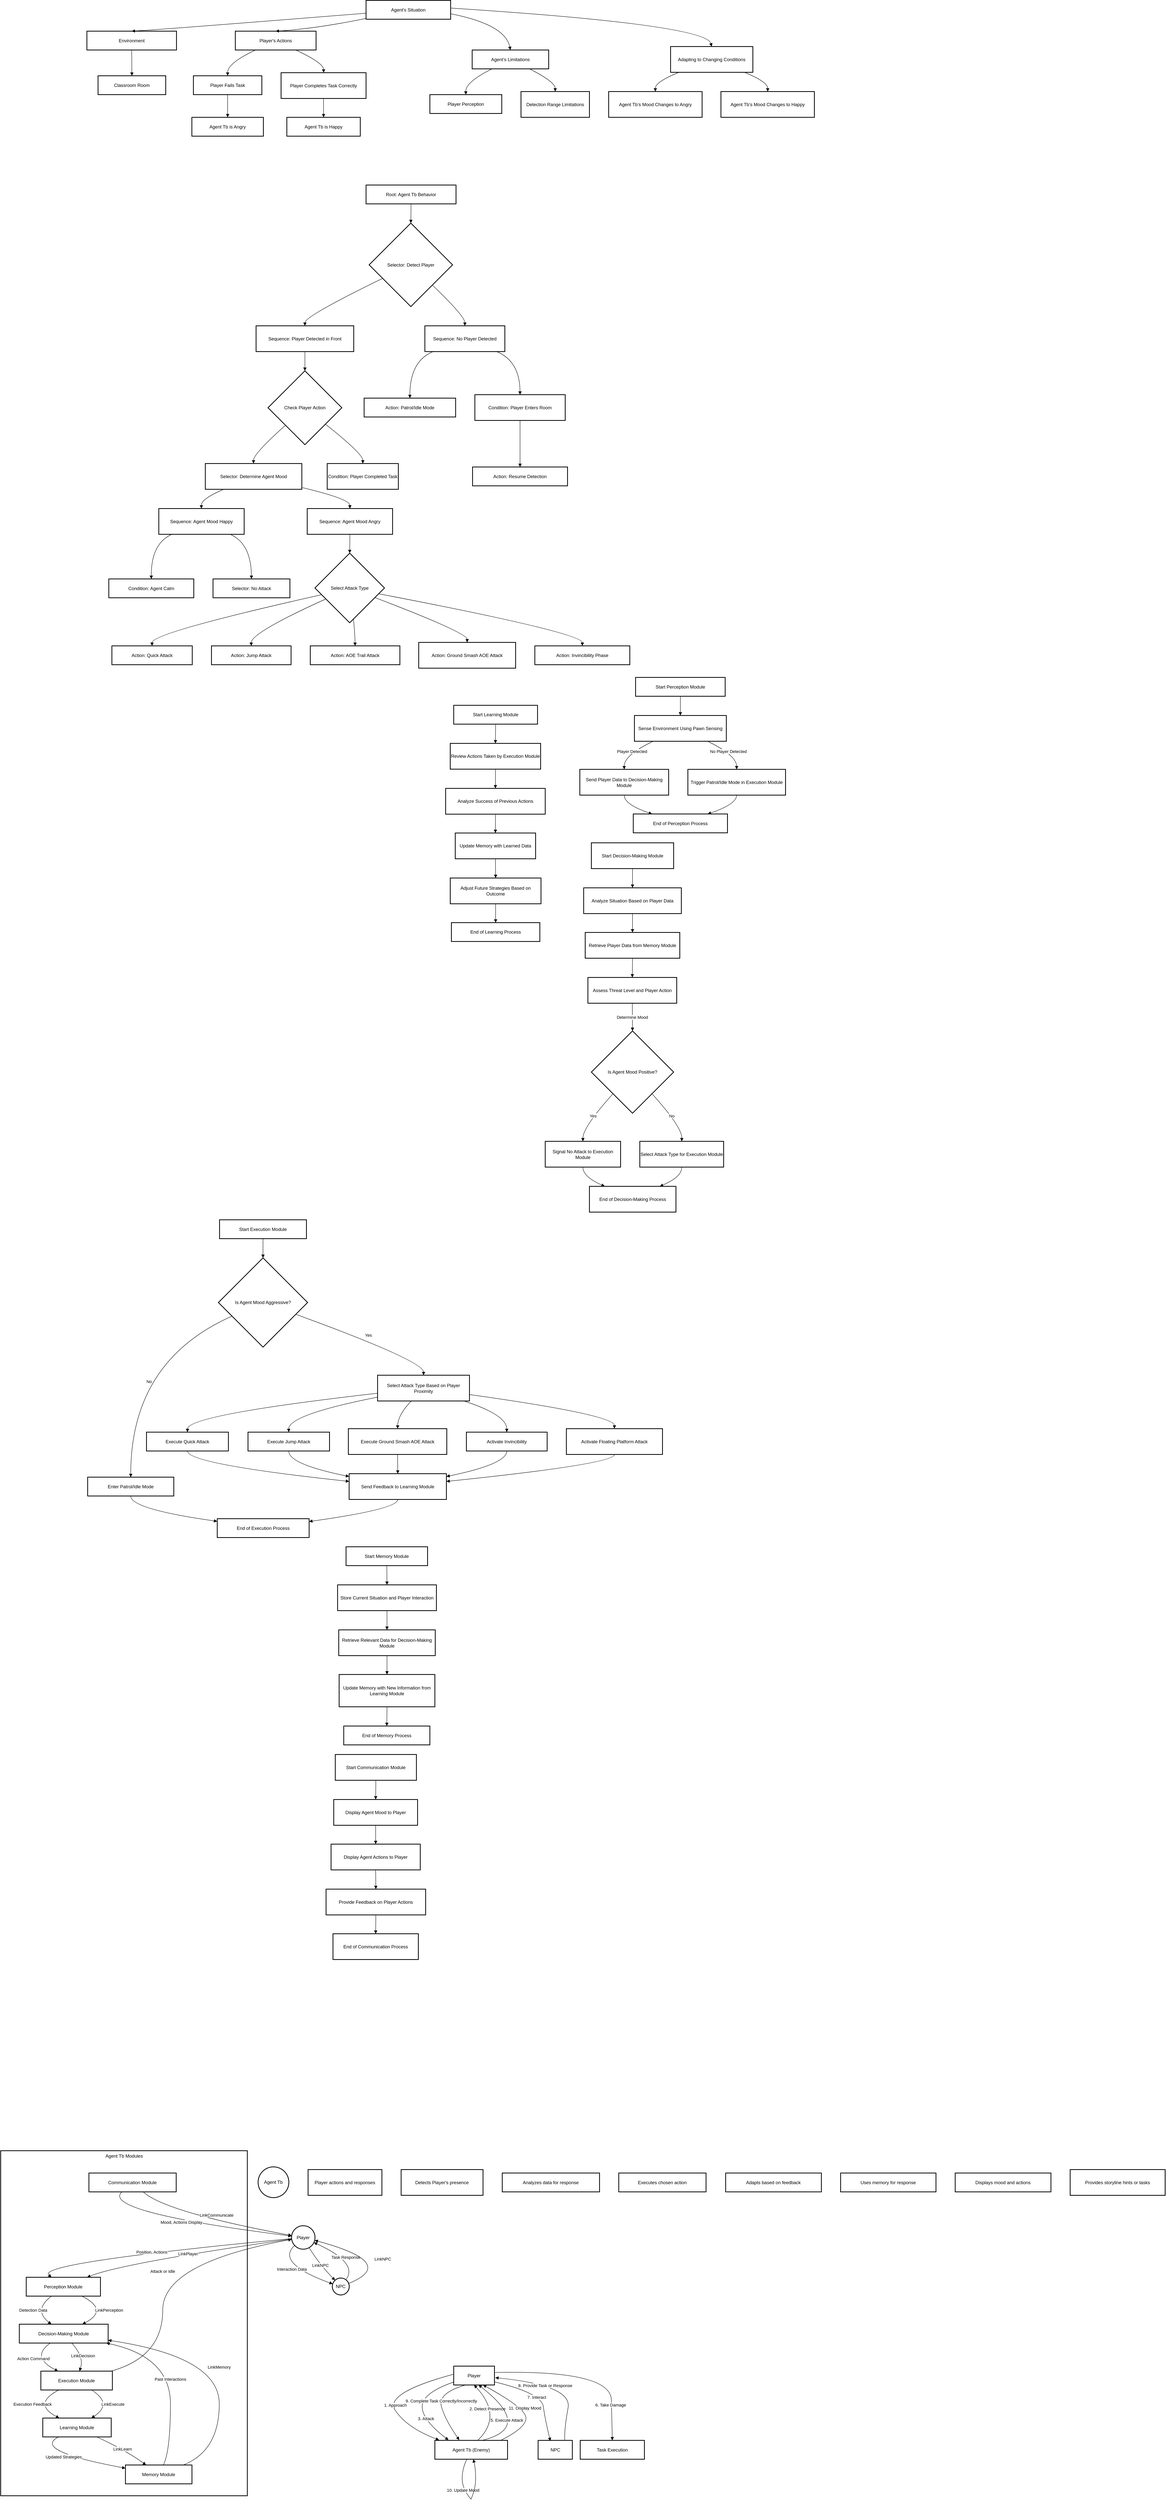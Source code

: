 <mxfile version="24.8.4">
  <diagram name="Page-1" id="5yyyQid6yxzebEPFmb1b">
    <mxGraphModel dx="1062" dy="582" grid="1" gridSize="10" guides="1" tooltips="1" connect="1" arrows="1" fold="1" page="1" pageScale="1" pageWidth="850" pageHeight="1100" math="0" shadow="0">
      <root>
        <mxCell id="0" />
        <mxCell id="1" parent="0" />
        <mxCell id="kedvIBXn_EkU7HAGkKTo-37" value="Agent&#39;s Situation" style="whiteSpace=wrap;strokeWidth=2;" vertex="1" parent="1">
          <mxGeometry x="1014" y="20" width="220" height="49" as="geometry" />
        </mxCell>
        <mxCell id="kedvIBXn_EkU7HAGkKTo-38" value="Environment" style="whiteSpace=wrap;strokeWidth=2;" vertex="1" parent="1">
          <mxGeometry x="288" y="100" width="233" height="49" as="geometry" />
        </mxCell>
        <mxCell id="kedvIBXn_EkU7HAGkKTo-39" value="Player&#39;s Actions" style="whiteSpace=wrap;strokeWidth=2;" vertex="1" parent="1">
          <mxGeometry x="674" y="100" width="210" height="49" as="geometry" />
        </mxCell>
        <mxCell id="kedvIBXn_EkU7HAGkKTo-40" value="Agent’s Limitations" style="whiteSpace=wrap;strokeWidth=2;" vertex="1" parent="1">
          <mxGeometry x="1290" y="149" width="199" height="49" as="geometry" />
        </mxCell>
        <mxCell id="kedvIBXn_EkU7HAGkKTo-41" value="Adapting to Changing Conditions" style="whiteSpace=wrap;strokeWidth=2;" vertex="1" parent="1">
          <mxGeometry x="1806" y="140" width="214" height="67" as="geometry" />
        </mxCell>
        <mxCell id="kedvIBXn_EkU7HAGkKTo-42" value="Classroom Room" style="whiteSpace=wrap;strokeWidth=2;" vertex="1" parent="1">
          <mxGeometry x="317" y="216" width="176" height="49" as="geometry" />
        </mxCell>
        <mxCell id="kedvIBXn_EkU7HAGkKTo-43" value="Player Fails Task" style="whiteSpace=wrap;strokeWidth=2;" vertex="1" parent="1">
          <mxGeometry x="565" y="216" width="178" height="49" as="geometry" />
        </mxCell>
        <mxCell id="kedvIBXn_EkU7HAGkKTo-44" value="Agent Tb is Angry" style="whiteSpace=wrap;strokeWidth=2;" vertex="1" parent="1">
          <mxGeometry x="561" y="324" width="186" height="49" as="geometry" />
        </mxCell>
        <mxCell id="kedvIBXn_EkU7HAGkKTo-45" value="Player Completes Task Correctly" style="whiteSpace=wrap;strokeWidth=2;" vertex="1" parent="1">
          <mxGeometry x="793" y="208" width="221" height="67" as="geometry" />
        </mxCell>
        <mxCell id="kedvIBXn_EkU7HAGkKTo-46" value="Agent Tb is Happy" style="whiteSpace=wrap;strokeWidth=2;" vertex="1" parent="1">
          <mxGeometry x="808" y="324" width="191" height="49" as="geometry" />
        </mxCell>
        <mxCell id="kedvIBXn_EkU7HAGkKTo-47" value="Player Perception" style="whiteSpace=wrap;strokeWidth=2;" vertex="1" parent="1">
          <mxGeometry x="1180" y="265" width="187" height="49" as="geometry" />
        </mxCell>
        <mxCell id="kedvIBXn_EkU7HAGkKTo-48" value="Detection Range Limitations" style="whiteSpace=wrap;strokeWidth=2;" vertex="1" parent="1">
          <mxGeometry x="1417" y="257" width="178" height="67" as="geometry" />
        </mxCell>
        <mxCell id="kedvIBXn_EkU7HAGkKTo-49" value="Agent Tb’s Mood Changes to Angry" style="whiteSpace=wrap;strokeWidth=2;" vertex="1" parent="1">
          <mxGeometry x="1645" y="257" width="243" height="67" as="geometry" />
        </mxCell>
        <mxCell id="kedvIBXn_EkU7HAGkKTo-50" value="Agent Tb’s Mood Changes to Happy" style="whiteSpace=wrap;strokeWidth=2;" vertex="1" parent="1">
          <mxGeometry x="1937" y="257" width="243" height="67" as="geometry" />
        </mxCell>
        <mxCell id="kedvIBXn_EkU7HAGkKTo-51" value="" style="curved=1;startArrow=none;endArrow=block;exitX=0;exitY=0.68;entryX=0.5;entryY=0;rounded=0;" edge="1" parent="1" source="kedvIBXn_EkU7HAGkKTo-37" target="kedvIBXn_EkU7HAGkKTo-38">
          <mxGeometry relative="1" as="geometry">
            <Array as="points">
              <mxPoint x="507" y="94" />
            </Array>
          </mxGeometry>
        </mxCell>
        <mxCell id="kedvIBXn_EkU7HAGkKTo-52" value="" style="curved=1;startArrow=none;endArrow=block;exitX=0;exitY=0.96;entryX=0.5;entryY=0;rounded=0;" edge="1" parent="1" source="kedvIBXn_EkU7HAGkKTo-37" target="kedvIBXn_EkU7HAGkKTo-39">
          <mxGeometry relative="1" as="geometry">
            <Array as="points">
              <mxPoint x="881" y="94" />
            </Array>
          </mxGeometry>
        </mxCell>
        <mxCell id="kedvIBXn_EkU7HAGkKTo-53" value="" style="curved=1;startArrow=none;endArrow=block;exitX=1;exitY=0.94;entryX=0.5;entryY=0;rounded=0;" edge="1" parent="1" target="kedvIBXn_EkU7HAGkKTo-40">
          <mxGeometry relative="1" as="geometry">
            <Array as="points">
              <mxPoint x="1376" y="82.64" />
            </Array>
            <mxPoint x="1234" y="54.7" as="sourcePoint" />
          </mxGeometry>
        </mxCell>
        <mxCell id="kedvIBXn_EkU7HAGkKTo-54" value="" style="curved=1;startArrow=none;endArrow=block;exitX=1;exitY=0.64;entryX=0.5;entryY=0;rounded=0;" edge="1" parent="1" target="kedvIBXn_EkU7HAGkKTo-41">
          <mxGeometry relative="1" as="geometry">
            <Array as="points">
              <mxPoint x="1898" y="82.64" />
            </Array>
            <mxPoint x="1234" y="40.0" as="sourcePoint" />
          </mxGeometry>
        </mxCell>
        <mxCell id="kedvIBXn_EkU7HAGkKTo-55" value="" style="curved=1;startArrow=none;endArrow=block;exitX=0.5;exitY=1;entryX=0.5;entryY=0.01;rounded=0;" edge="1" parent="1" source="kedvIBXn_EkU7HAGkKTo-38" target="kedvIBXn_EkU7HAGkKTo-42">
          <mxGeometry relative="1" as="geometry">
            <Array as="points" />
          </mxGeometry>
        </mxCell>
        <mxCell id="kedvIBXn_EkU7HAGkKTo-56" value="" style="curved=1;startArrow=none;endArrow=block;exitX=0.25;exitY=1;entryX=0.5;entryY=0.01;rounded=0;" edge="1" parent="1" source="kedvIBXn_EkU7HAGkKTo-39" target="kedvIBXn_EkU7HAGkKTo-43">
          <mxGeometry relative="1" as="geometry">
            <Array as="points">
              <mxPoint x="654" y="183" />
            </Array>
          </mxGeometry>
        </mxCell>
        <mxCell id="kedvIBXn_EkU7HAGkKTo-57" value="" style="curved=1;startArrow=none;endArrow=block;exitX=0.5;exitY=1.01;entryX=0.5;entryY=0;rounded=0;" edge="1" parent="1" source="kedvIBXn_EkU7HAGkKTo-43" target="kedvIBXn_EkU7HAGkKTo-44">
          <mxGeometry relative="1" as="geometry">
            <Array as="points" />
          </mxGeometry>
        </mxCell>
        <mxCell id="kedvIBXn_EkU7HAGkKTo-58" value="" style="curved=1;startArrow=none;endArrow=block;exitX=0.75;exitY=1;entryX=0.5;entryY=-0.01;rounded=0;" edge="1" parent="1" source="kedvIBXn_EkU7HAGkKTo-39" target="kedvIBXn_EkU7HAGkKTo-45">
          <mxGeometry relative="1" as="geometry">
            <Array as="points">
              <mxPoint x="904" y="183" />
            </Array>
          </mxGeometry>
        </mxCell>
        <mxCell id="kedvIBXn_EkU7HAGkKTo-59" value="" style="curved=1;startArrow=none;endArrow=block;exitX=0.5;exitY=0.99;entryX=0.5;entryY=0;rounded=0;" edge="1" parent="1" source="kedvIBXn_EkU7HAGkKTo-45" target="kedvIBXn_EkU7HAGkKTo-46">
          <mxGeometry relative="1" as="geometry">
            <Array as="points" />
          </mxGeometry>
        </mxCell>
        <mxCell id="kedvIBXn_EkU7HAGkKTo-60" value="" style="curved=1;startArrow=none;endArrow=block;exitX=0.26;exitY=1;entryX=0.5;entryY=0.01;rounded=0;" edge="1" parent="1" source="kedvIBXn_EkU7HAGkKTo-40" target="kedvIBXn_EkU7HAGkKTo-47">
          <mxGeometry relative="1" as="geometry">
            <Array as="points">
              <mxPoint x="1273" y="232" />
            </Array>
          </mxGeometry>
        </mxCell>
        <mxCell id="kedvIBXn_EkU7HAGkKTo-61" value="" style="curved=1;startArrow=none;endArrow=block;exitX=0.75;exitY=1;entryX=0.5;entryY=-0.01;rounded=0;" edge="1" parent="1" source="kedvIBXn_EkU7HAGkKTo-40" target="kedvIBXn_EkU7HAGkKTo-48">
          <mxGeometry relative="1" as="geometry">
            <Array as="points">
              <mxPoint x="1506" y="232" />
            </Array>
          </mxGeometry>
        </mxCell>
        <mxCell id="kedvIBXn_EkU7HAGkKTo-62" value="" style="curved=1;startArrow=none;endArrow=block;exitX=0.11;exitY=0.99;entryX=0.5;entryY=-0.01;rounded=0;" edge="1" parent="1" source="kedvIBXn_EkU7HAGkKTo-41" target="kedvIBXn_EkU7HAGkKTo-49">
          <mxGeometry relative="1" as="geometry">
            <Array as="points">
              <mxPoint x="1766" y="232" />
            </Array>
          </mxGeometry>
        </mxCell>
        <mxCell id="kedvIBXn_EkU7HAGkKTo-63" value="" style="curved=1;startArrow=none;endArrow=block;exitX=0.89;exitY=0.99;entryX=0.5;entryY=-0.01;rounded=0;" edge="1" parent="1" source="kedvIBXn_EkU7HAGkKTo-41" target="kedvIBXn_EkU7HAGkKTo-50">
          <mxGeometry relative="1" as="geometry">
            <Array as="points">
              <mxPoint x="2059" y="232" />
            </Array>
          </mxGeometry>
        </mxCell>
        <mxCell id="kedvIBXn_EkU7HAGkKTo-64" value="Root: Agent Tb Behavior" style="whiteSpace=wrap;strokeWidth=2;" vertex="1" parent="1">
          <mxGeometry x="1014" y="500" width="234" height="49" as="geometry" />
        </mxCell>
        <mxCell id="kedvIBXn_EkU7HAGkKTo-65" value="Selector: Detect Player" style="rhombus;strokeWidth=2;whiteSpace=wrap;" vertex="1" parent="1">
          <mxGeometry x="1022" y="599" width="217" height="217" as="geometry" />
        </mxCell>
        <mxCell id="kedvIBXn_EkU7HAGkKTo-66" value="Sequence: Player Detected in Front" style="whiteSpace=wrap;strokeWidth=2;" vertex="1" parent="1">
          <mxGeometry x="728" y="866" width="254" height="67" as="geometry" />
        </mxCell>
        <mxCell id="kedvIBXn_EkU7HAGkKTo-67" value="Sequence: No Player Detected" style="whiteSpace=wrap;strokeWidth=2;" vertex="1" parent="1">
          <mxGeometry x="1167" y="866" width="208" height="67" as="geometry" />
        </mxCell>
        <mxCell id="kedvIBXn_EkU7HAGkKTo-68" value="Check Player Action" style="rhombus;strokeWidth=2;whiteSpace=wrap;" vertex="1" parent="1">
          <mxGeometry x="759" y="983" width="192" height="192" as="geometry" />
        </mxCell>
        <mxCell id="kedvIBXn_EkU7HAGkKTo-69" value="Selector: Determine Agent Mood" style="whiteSpace=wrap;strokeWidth=2;" vertex="1" parent="1">
          <mxGeometry x="596" y="1224" width="251" height="67" as="geometry" />
        </mxCell>
        <mxCell id="kedvIBXn_EkU7HAGkKTo-70" value="Condition: Player Completed Task" style="whiteSpace=wrap;strokeWidth=2;" vertex="1" parent="1">
          <mxGeometry x="913" y="1224" width="185" height="67" as="geometry" />
        </mxCell>
        <mxCell id="kedvIBXn_EkU7HAGkKTo-71" value="Sequence: Agent Mood Happy" style="whiteSpace=wrap;strokeWidth=2;" vertex="1" parent="1">
          <mxGeometry x="475" y="1341" width="222" height="67" as="geometry" />
        </mxCell>
        <mxCell id="kedvIBXn_EkU7HAGkKTo-72" value="Sequence: Agent Mood Angry" style="whiteSpace=wrap;strokeWidth=2;" vertex="1" parent="1">
          <mxGeometry x="861" y="1341" width="222" height="67" as="geometry" />
        </mxCell>
        <mxCell id="kedvIBXn_EkU7HAGkKTo-73" value="Condition: Agent Calm" style="whiteSpace=wrap;strokeWidth=2;" vertex="1" parent="1">
          <mxGeometry x="345" y="1524" width="221" height="49" as="geometry" />
        </mxCell>
        <mxCell id="kedvIBXn_EkU7HAGkKTo-74" value="Selector: No Attack" style="whiteSpace=wrap;strokeWidth=2;" vertex="1" parent="1">
          <mxGeometry x="616" y="1524" width="200" height="49" as="geometry" />
        </mxCell>
        <mxCell id="kedvIBXn_EkU7HAGkKTo-75" value="Select Attack Type" style="rhombus;strokeWidth=2;whiteSpace=wrap;" vertex="1" parent="1">
          <mxGeometry x="881" y="1457" width="181" height="181" as="geometry" />
        </mxCell>
        <mxCell id="kedvIBXn_EkU7HAGkKTo-76" value="Action: Quick Attack" style="whiteSpace=wrap;strokeWidth=2;" vertex="1" parent="1">
          <mxGeometry x="353" y="1698" width="209" height="49" as="geometry" />
        </mxCell>
        <mxCell id="kedvIBXn_EkU7HAGkKTo-77" value="Action: Jump Attack" style="whiteSpace=wrap;strokeWidth=2;" vertex="1" parent="1">
          <mxGeometry x="612" y="1698" width="207" height="49" as="geometry" />
        </mxCell>
        <mxCell id="kedvIBXn_EkU7HAGkKTo-78" value="Action: AOE Trail Attack" style="whiteSpace=wrap;strokeWidth=2;" vertex="1" parent="1">
          <mxGeometry x="869" y="1698" width="233" height="49" as="geometry" />
        </mxCell>
        <mxCell id="kedvIBXn_EkU7HAGkKTo-79" value="Action: Ground Smash AOE Attack" style="whiteSpace=wrap;strokeWidth=2;" vertex="1" parent="1">
          <mxGeometry x="1151" y="1689" width="252" height="67" as="geometry" />
        </mxCell>
        <mxCell id="kedvIBXn_EkU7HAGkKTo-80" value="Action: Invincibility Phase" style="whiteSpace=wrap;strokeWidth=2;" vertex="1" parent="1">
          <mxGeometry x="1453" y="1698" width="247" height="49" as="geometry" />
        </mxCell>
        <mxCell id="kedvIBXn_EkU7HAGkKTo-81" value="Action: Patrol/Idle Mode" style="whiteSpace=wrap;strokeWidth=2;" vertex="1" parent="1">
          <mxGeometry x="1009" y="1054" width="238" height="49" as="geometry" />
        </mxCell>
        <mxCell id="kedvIBXn_EkU7HAGkKTo-82" value="Condition: Player Enters Room" style="whiteSpace=wrap;strokeWidth=2;" vertex="1" parent="1">
          <mxGeometry x="1297" y="1045" width="235" height="67" as="geometry" />
        </mxCell>
        <mxCell id="kedvIBXn_EkU7HAGkKTo-83" value="Action: Resume Detection" style="whiteSpace=wrap;strokeWidth=2;" vertex="1" parent="1">
          <mxGeometry x="1291" y="1233" width="247" height="49" as="geometry" />
        </mxCell>
        <mxCell id="kedvIBXn_EkU7HAGkKTo-84" value="" style="curved=1;startArrow=none;endArrow=block;exitX=0.5;exitY=1;entryX=0.5;entryY=0;rounded=0;" edge="1" parent="1" source="kedvIBXn_EkU7HAGkKTo-64" target="kedvIBXn_EkU7HAGkKTo-65">
          <mxGeometry relative="1" as="geometry">
            <Array as="points" />
          </mxGeometry>
        </mxCell>
        <mxCell id="kedvIBXn_EkU7HAGkKTo-85" value="" style="curved=1;startArrow=none;endArrow=block;exitX=0;exitY=0.74;entryX=0.5;entryY=0;rounded=0;" edge="1" parent="1" source="kedvIBXn_EkU7HAGkKTo-65" target="kedvIBXn_EkU7HAGkKTo-66">
          <mxGeometry relative="1" as="geometry">
            <Array as="points">
              <mxPoint x="855" y="841" />
            </Array>
          </mxGeometry>
        </mxCell>
        <mxCell id="kedvIBXn_EkU7HAGkKTo-86" value="" style="curved=1;startArrow=none;endArrow=block;exitX=1;exitY=0.97;entryX=0.5;entryY=0;rounded=0;" edge="1" parent="1" source="kedvIBXn_EkU7HAGkKTo-65" target="kedvIBXn_EkU7HAGkKTo-67">
          <mxGeometry relative="1" as="geometry">
            <Array as="points">
              <mxPoint x="1271" y="841" />
            </Array>
          </mxGeometry>
        </mxCell>
        <mxCell id="kedvIBXn_EkU7HAGkKTo-87" value="" style="curved=1;startArrow=none;endArrow=block;exitX=0.5;exitY=0.99;entryX=0.5;entryY=0;rounded=0;" edge="1" parent="1" source="kedvIBXn_EkU7HAGkKTo-66" target="kedvIBXn_EkU7HAGkKTo-68">
          <mxGeometry relative="1" as="geometry">
            <Array as="points" />
          </mxGeometry>
        </mxCell>
        <mxCell id="kedvIBXn_EkU7HAGkKTo-88" value="" style="curved=1;startArrow=none;endArrow=block;exitX=0;exitY=0.95;entryX=0.5;entryY=0;rounded=0;" edge="1" parent="1" source="kedvIBXn_EkU7HAGkKTo-68" target="kedvIBXn_EkU7HAGkKTo-69">
          <mxGeometry relative="1" as="geometry">
            <Array as="points">
              <mxPoint x="721" y="1199" />
            </Array>
          </mxGeometry>
        </mxCell>
        <mxCell id="kedvIBXn_EkU7HAGkKTo-89" value="" style="curved=1;startArrow=none;endArrow=block;exitX=1;exitY=0.9;entryX=0.5;entryY=0;rounded=0;" edge="1" parent="1" source="kedvIBXn_EkU7HAGkKTo-68" target="kedvIBXn_EkU7HAGkKTo-70">
          <mxGeometry relative="1" as="geometry">
            <Array as="points">
              <mxPoint x="1006" y="1199" />
            </Array>
          </mxGeometry>
        </mxCell>
        <mxCell id="kedvIBXn_EkU7HAGkKTo-90" value="" style="curved=1;startArrow=none;endArrow=block;exitX=0.19;exitY=1;entryX=0.5;entryY=0;rounded=0;" edge="1" parent="1" source="kedvIBXn_EkU7HAGkKTo-69" target="kedvIBXn_EkU7HAGkKTo-71">
          <mxGeometry relative="1" as="geometry">
            <Array as="points">
              <mxPoint x="585" y="1316" />
            </Array>
          </mxGeometry>
        </mxCell>
        <mxCell id="kedvIBXn_EkU7HAGkKTo-91" value="" style="curved=1;startArrow=none;endArrow=block;exitX=1;exitY=0.93;entryX=0.5;entryY=0;rounded=0;" edge="1" parent="1" source="kedvIBXn_EkU7HAGkKTo-69" target="kedvIBXn_EkU7HAGkKTo-72">
          <mxGeometry relative="1" as="geometry">
            <Array as="points">
              <mxPoint x="972" y="1316" />
            </Array>
          </mxGeometry>
        </mxCell>
        <mxCell id="kedvIBXn_EkU7HAGkKTo-92" value="" style="curved=1;startArrow=none;endArrow=block;exitX=0.16;exitY=0.99;entryX=0.5;entryY=-0.01;rounded=0;" edge="1" parent="1" source="kedvIBXn_EkU7HAGkKTo-71" target="kedvIBXn_EkU7HAGkKTo-73">
          <mxGeometry relative="1" as="geometry">
            <Array as="points">
              <mxPoint x="455" y="1432" />
            </Array>
          </mxGeometry>
        </mxCell>
        <mxCell id="kedvIBXn_EkU7HAGkKTo-93" value="" style="curved=1;startArrow=none;endArrow=block;exitX=0.83;exitY=0.99;entryX=0.5;entryY=-0.01;rounded=0;" edge="1" parent="1" source="kedvIBXn_EkU7HAGkKTo-71" target="kedvIBXn_EkU7HAGkKTo-74">
          <mxGeometry relative="1" as="geometry">
            <Array as="points">
              <mxPoint x="715" y="1432" />
            </Array>
          </mxGeometry>
        </mxCell>
        <mxCell id="kedvIBXn_EkU7HAGkKTo-94" value="" style="curved=1;startArrow=none;endArrow=block;exitX=0.5;exitY=0.99;entryX=0.5;entryY=0;rounded=0;" edge="1" parent="1" source="kedvIBXn_EkU7HAGkKTo-72" target="kedvIBXn_EkU7HAGkKTo-75">
          <mxGeometry relative="1" as="geometry">
            <Array as="points" />
          </mxGeometry>
        </mxCell>
        <mxCell id="kedvIBXn_EkU7HAGkKTo-95" value="" style="curved=1;startArrow=none;endArrow=block;exitX=0;exitY=0.62;entryX=0.5;entryY=-0.01;rounded=0;" edge="1" parent="1" source="kedvIBXn_EkU7HAGkKTo-75" target="kedvIBXn_EkU7HAGkKTo-76">
          <mxGeometry relative="1" as="geometry">
            <Array as="points">
              <mxPoint x="457" y="1664" />
            </Array>
          </mxGeometry>
        </mxCell>
        <mxCell id="kedvIBXn_EkU7HAGkKTo-96" value="" style="curved=1;startArrow=none;endArrow=block;exitX=0;exitY=0.73;entryX=0.5;entryY=-0.01;rounded=0;" edge="1" parent="1" source="kedvIBXn_EkU7HAGkKTo-75" target="kedvIBXn_EkU7HAGkKTo-77">
          <mxGeometry relative="1" as="geometry">
            <Array as="points">
              <mxPoint x="715" y="1664" />
            </Array>
          </mxGeometry>
        </mxCell>
        <mxCell id="kedvIBXn_EkU7HAGkKTo-97" value="" style="curved=1;startArrow=none;endArrow=block;exitX=0.56;exitY=1;entryX=0.5;entryY=-0.01;rounded=0;" edge="1" parent="1" source="kedvIBXn_EkU7HAGkKTo-75" target="kedvIBXn_EkU7HAGkKTo-78">
          <mxGeometry relative="1" as="geometry">
            <Array as="points">
              <mxPoint x="985" y="1664" />
            </Array>
          </mxGeometry>
        </mxCell>
        <mxCell id="kedvIBXn_EkU7HAGkKTo-98" value="" style="curved=1;startArrow=none;endArrow=block;exitX=1;exitY=0.69;entryX=0.5;entryY=0;rounded=0;" edge="1" parent="1" source="kedvIBXn_EkU7HAGkKTo-75" target="kedvIBXn_EkU7HAGkKTo-79">
          <mxGeometry relative="1" as="geometry">
            <Array as="points">
              <mxPoint x="1277" y="1664" />
            </Array>
          </mxGeometry>
        </mxCell>
        <mxCell id="kedvIBXn_EkU7HAGkKTo-99" value="" style="curved=1;startArrow=none;endArrow=block;exitX=1;exitY=0.6;entryX=0.5;entryY=-0.01;rounded=0;" edge="1" parent="1" source="kedvIBXn_EkU7HAGkKTo-75" target="kedvIBXn_EkU7HAGkKTo-80">
          <mxGeometry relative="1" as="geometry">
            <Array as="points">
              <mxPoint x="1577" y="1664" />
            </Array>
          </mxGeometry>
        </mxCell>
        <mxCell id="kedvIBXn_EkU7HAGkKTo-100" value="" style="curved=1;startArrow=none;endArrow=block;exitX=0.11;exitY=0.99;entryX=0.5;entryY=0;rounded=0;" edge="1" parent="1" source="kedvIBXn_EkU7HAGkKTo-67" target="kedvIBXn_EkU7HAGkKTo-81">
          <mxGeometry relative="1" as="geometry">
            <Array as="points">
              <mxPoint x="1128" y="958" />
            </Array>
          </mxGeometry>
        </mxCell>
        <mxCell id="kedvIBXn_EkU7HAGkKTo-101" value="" style="curved=1;startArrow=none;endArrow=block;exitX=0.89;exitY=0.99;entryX=0.5;entryY=0;rounded=0;" edge="1" parent="1" source="kedvIBXn_EkU7HAGkKTo-67" target="kedvIBXn_EkU7HAGkKTo-82">
          <mxGeometry relative="1" as="geometry">
            <Array as="points">
              <mxPoint x="1414" y="958" />
            </Array>
          </mxGeometry>
        </mxCell>
        <mxCell id="kedvIBXn_EkU7HAGkKTo-102" value="" style="curved=1;startArrow=none;endArrow=block;exitX=0.5;exitY=0.99;entryX=0.5;entryY=0;rounded=0;" edge="1" parent="1" source="kedvIBXn_EkU7HAGkKTo-82" target="kedvIBXn_EkU7HAGkKTo-83">
          <mxGeometry relative="1" as="geometry">
            <Array as="points" />
          </mxGeometry>
        </mxCell>
        <mxCell id="kedvIBXn_EkU7HAGkKTo-147" value="Start Perception Module" style="whiteSpace=wrap;strokeWidth=2;" vertex="1" parent="1">
          <mxGeometry x="1715" y="1780" width="233" height="49" as="geometry" />
        </mxCell>
        <mxCell id="kedvIBXn_EkU7HAGkKTo-148" value="Sense Environment Using Pawn Sensing" style="whiteSpace=wrap;strokeWidth=2;" vertex="1" parent="1">
          <mxGeometry x="1712" y="1879" width="239" height="67" as="geometry" />
        </mxCell>
        <mxCell id="kedvIBXn_EkU7HAGkKTo-149" value="Send Player Data to Decision-Making Module" style="whiteSpace=wrap;strokeWidth=2;" vertex="1" parent="1">
          <mxGeometry x="1570" y="2019" width="231" height="67" as="geometry" />
        </mxCell>
        <mxCell id="kedvIBXn_EkU7HAGkKTo-150" value="Trigger Patrol/Idle Mode in Execution Module" style="whiteSpace=wrap;strokeWidth=2;" vertex="1" parent="1">
          <mxGeometry x="1851" y="2019" width="254" height="67" as="geometry" />
        </mxCell>
        <mxCell id="kedvIBXn_EkU7HAGkKTo-151" value="End of Perception Process" style="whiteSpace=wrap;strokeWidth=2;" vertex="1" parent="1">
          <mxGeometry x="1709" y="2135" width="245" height="49" as="geometry" />
        </mxCell>
        <mxCell id="kedvIBXn_EkU7HAGkKTo-152" value="" style="curved=1;startArrow=none;endArrow=block;exitX=0.5;exitY=1;entryX=0.5;entryY=0;rounded=0;" edge="1" parent="1" source="kedvIBXn_EkU7HAGkKTo-147" target="kedvIBXn_EkU7HAGkKTo-148">
          <mxGeometry relative="1" as="geometry">
            <Array as="points" />
          </mxGeometry>
        </mxCell>
        <mxCell id="kedvIBXn_EkU7HAGkKTo-153" value="Player Detected" style="curved=1;startArrow=none;endArrow=block;exitX=0.21;exitY=0.99;entryX=0.5;entryY=-0.01;rounded=0;" edge="1" parent="1" source="kedvIBXn_EkU7HAGkKTo-148" target="kedvIBXn_EkU7HAGkKTo-149">
          <mxGeometry relative="1" as="geometry">
            <Array as="points">
              <mxPoint x="1685" y="1982" />
            </Array>
          </mxGeometry>
        </mxCell>
        <mxCell id="kedvIBXn_EkU7HAGkKTo-154" value="No Player Detected" style="curved=1;startArrow=none;endArrow=block;exitX=0.79;exitY=0.99;entryX=0.5;entryY=-0.01;rounded=0;" edge="1" parent="1" source="kedvIBXn_EkU7HAGkKTo-148" target="kedvIBXn_EkU7HAGkKTo-150">
          <mxGeometry relative="1" as="geometry">
            <Array as="points">
              <mxPoint x="1977" y="1982" />
            </Array>
          </mxGeometry>
        </mxCell>
        <mxCell id="kedvIBXn_EkU7HAGkKTo-155" value="" style="curved=1;startArrow=none;endArrow=block;exitX=0.5;exitY=0.99;entryX=0.2;entryY=0;rounded=0;" edge="1" parent="1" source="kedvIBXn_EkU7HAGkKTo-149" target="kedvIBXn_EkU7HAGkKTo-151">
          <mxGeometry relative="1" as="geometry">
            <Array as="points">
              <mxPoint x="1685" y="2110" />
            </Array>
          </mxGeometry>
        </mxCell>
        <mxCell id="kedvIBXn_EkU7HAGkKTo-156" value="" style="curved=1;startArrow=none;endArrow=block;exitX=0.5;exitY=0.99;entryX=0.79;entryY=0;rounded=0;" edge="1" parent="1" source="kedvIBXn_EkU7HAGkKTo-150" target="kedvIBXn_EkU7HAGkKTo-151">
          <mxGeometry relative="1" as="geometry">
            <Array as="points">
              <mxPoint x="1977" y="2110" />
            </Array>
          </mxGeometry>
        </mxCell>
        <mxCell id="kedvIBXn_EkU7HAGkKTo-157" value="Start Decision-Making Module" style="whiteSpace=wrap;strokeWidth=2;" vertex="1" parent="1">
          <mxGeometry x="1600" y="2210" width="214" height="67" as="geometry" />
        </mxCell>
        <mxCell id="kedvIBXn_EkU7HAGkKTo-158" value="Analyze Situation Based on Player Data" style="whiteSpace=wrap;strokeWidth=2;" vertex="1" parent="1">
          <mxGeometry x="1580" y="2327" width="254" height="67" as="geometry" />
        </mxCell>
        <mxCell id="kedvIBXn_EkU7HAGkKTo-159" value="Retrieve Player Data from Memory Module" style="whiteSpace=wrap;strokeWidth=2;" vertex="1" parent="1">
          <mxGeometry x="1584" y="2443" width="246" height="67" as="geometry" />
        </mxCell>
        <mxCell id="kedvIBXn_EkU7HAGkKTo-160" value="Assess Threat Level and Player Action" style="whiteSpace=wrap;strokeWidth=2;" vertex="1" parent="1">
          <mxGeometry x="1591" y="2560" width="231" height="67" as="geometry" />
        </mxCell>
        <mxCell id="kedvIBXn_EkU7HAGkKTo-161" value="Is Agent Mood Positive?" style="rhombus;strokeWidth=2;whiteSpace=wrap;" vertex="1" parent="1">
          <mxGeometry x="1600" y="2699" width="214" height="214" as="geometry" />
        </mxCell>
        <mxCell id="kedvIBXn_EkU7HAGkKTo-162" value="Signal No Attack to Execution Module" style="whiteSpace=wrap;strokeWidth=2;" vertex="1" parent="1">
          <mxGeometry x="1480" y="2986" width="196" height="67" as="geometry" />
        </mxCell>
        <mxCell id="kedvIBXn_EkU7HAGkKTo-163" value="Select Attack Type for Execution Module" style="whiteSpace=wrap;strokeWidth=2;" vertex="1" parent="1">
          <mxGeometry x="1726" y="2986" width="218" height="67" as="geometry" />
        </mxCell>
        <mxCell id="kedvIBXn_EkU7HAGkKTo-164" value="End of Decision-Making Process" style="whiteSpace=wrap;strokeWidth=2;" vertex="1" parent="1">
          <mxGeometry x="1595" y="3103" width="225" height="67" as="geometry" />
        </mxCell>
        <mxCell id="kedvIBXn_EkU7HAGkKTo-165" value="" style="curved=1;startArrow=none;endArrow=block;exitX=0.5;exitY=0.99;entryX=0.5;entryY=-0.01;rounded=0;" edge="1" parent="1" source="kedvIBXn_EkU7HAGkKTo-157" target="kedvIBXn_EkU7HAGkKTo-158">
          <mxGeometry relative="1" as="geometry">
            <Array as="points" />
          </mxGeometry>
        </mxCell>
        <mxCell id="kedvIBXn_EkU7HAGkKTo-166" value="" style="curved=1;startArrow=none;endArrow=block;exitX=0.5;exitY=0.99;entryX=0.5;entryY=0;rounded=0;" edge="1" parent="1" source="kedvIBXn_EkU7HAGkKTo-158" target="kedvIBXn_EkU7HAGkKTo-159">
          <mxGeometry relative="1" as="geometry">
            <Array as="points" />
          </mxGeometry>
        </mxCell>
        <mxCell id="kedvIBXn_EkU7HAGkKTo-167" value="" style="curved=1;startArrow=none;endArrow=block;exitX=0.5;exitY=1;entryX=0.5;entryY=0;rounded=0;" edge="1" parent="1" source="kedvIBXn_EkU7HAGkKTo-159" target="kedvIBXn_EkU7HAGkKTo-160">
          <mxGeometry relative="1" as="geometry">
            <Array as="points" />
          </mxGeometry>
        </mxCell>
        <mxCell id="kedvIBXn_EkU7HAGkKTo-168" value="Determine Mood" style="curved=1;startArrow=none;endArrow=block;exitX=0.5;exitY=0.99;entryX=0.5;entryY=0;rounded=0;" edge="1" parent="1" source="kedvIBXn_EkU7HAGkKTo-160" target="kedvIBXn_EkU7HAGkKTo-161">
          <mxGeometry relative="1" as="geometry">
            <Array as="points" />
          </mxGeometry>
        </mxCell>
        <mxCell id="kedvIBXn_EkU7HAGkKTo-169" value="Yes" style="curved=1;startArrow=none;endArrow=block;exitX=0.05;exitY=1;entryX=0.5;entryY=0;rounded=0;" edge="1" parent="1" source="kedvIBXn_EkU7HAGkKTo-161" target="kedvIBXn_EkU7HAGkKTo-162">
          <mxGeometry relative="1" as="geometry">
            <Array as="points">
              <mxPoint x="1578" y="2949" />
            </Array>
          </mxGeometry>
        </mxCell>
        <mxCell id="kedvIBXn_EkU7HAGkKTo-170" value="No" style="curved=1;startArrow=none;endArrow=block;exitX=0.95;exitY=1;entryX=0.5;entryY=0;rounded=0;" edge="1" parent="1" source="kedvIBXn_EkU7HAGkKTo-161" target="kedvIBXn_EkU7HAGkKTo-163">
          <mxGeometry relative="1" as="geometry">
            <Array as="points">
              <mxPoint x="1836" y="2949" />
            </Array>
          </mxGeometry>
        </mxCell>
        <mxCell id="kedvIBXn_EkU7HAGkKTo-171" value="" style="curved=1;startArrow=none;endArrow=block;exitX=0.5;exitY=0.99;entryX=0.17;entryY=-0.01;rounded=0;" edge="1" parent="1" source="kedvIBXn_EkU7HAGkKTo-162" target="kedvIBXn_EkU7HAGkKTo-164">
          <mxGeometry relative="1" as="geometry">
            <Array as="points">
              <mxPoint x="1578" y="3078" />
            </Array>
          </mxGeometry>
        </mxCell>
        <mxCell id="kedvIBXn_EkU7HAGkKTo-172" value="" style="curved=1;startArrow=none;endArrow=block;exitX=0.5;exitY=0.99;entryX=0.82;entryY=-0.01;rounded=0;" edge="1" parent="1" source="kedvIBXn_EkU7HAGkKTo-163" target="kedvIBXn_EkU7HAGkKTo-164">
          <mxGeometry relative="1" as="geometry">
            <Array as="points">
              <mxPoint x="1836" y="3078" />
            </Array>
          </mxGeometry>
        </mxCell>
        <mxCell id="kedvIBXn_EkU7HAGkKTo-173" value="Start Learning Module" style="whiteSpace=wrap;strokeWidth=2;" vertex="1" parent="1">
          <mxGeometry x="1242" y="1852.5" width="218" height="49" as="geometry" />
        </mxCell>
        <mxCell id="kedvIBXn_EkU7HAGkKTo-174" value="Review Actions Taken by Execution Module" style="whiteSpace=wrap;strokeWidth=2;" vertex="1" parent="1">
          <mxGeometry x="1233" y="1951.5" width="235" height="67" as="geometry" />
        </mxCell>
        <mxCell id="kedvIBXn_EkU7HAGkKTo-175" value="Analyze Success of Previous Actions" style="whiteSpace=wrap;strokeWidth=2;" vertex="1" parent="1">
          <mxGeometry x="1221" y="2068.5" width="259" height="67" as="geometry" />
        </mxCell>
        <mxCell id="kedvIBXn_EkU7HAGkKTo-176" value="Update Memory with Learned Data" style="whiteSpace=wrap;strokeWidth=2;" vertex="1" parent="1">
          <mxGeometry x="1246" y="2184.5" width="209" height="67" as="geometry" />
        </mxCell>
        <mxCell id="kedvIBXn_EkU7HAGkKTo-177" value="Adjust Future Strategies Based on Outcome" style="whiteSpace=wrap;strokeWidth=2;" vertex="1" parent="1">
          <mxGeometry x="1233" y="2301.5" width="236" height="67" as="geometry" />
        </mxCell>
        <mxCell id="kedvIBXn_EkU7HAGkKTo-178" value="End of Learning Process" style="whiteSpace=wrap;strokeWidth=2;" vertex="1" parent="1">
          <mxGeometry x="1236" y="2417.5" width="230" height="49" as="geometry" />
        </mxCell>
        <mxCell id="kedvIBXn_EkU7HAGkKTo-179" value="" style="curved=1;startArrow=none;endArrow=block;exitX=0.5;exitY=1;entryX=0.5;entryY=0;rounded=0;" edge="1" parent="1" source="kedvIBXn_EkU7HAGkKTo-173" target="kedvIBXn_EkU7HAGkKTo-174">
          <mxGeometry relative="1" as="geometry">
            <Array as="points" />
          </mxGeometry>
        </mxCell>
        <mxCell id="kedvIBXn_EkU7HAGkKTo-180" value="" style="curved=1;startArrow=none;endArrow=block;exitX=0.5;exitY=0.99;entryX=0.5;entryY=-0.01;rounded=0;" edge="1" parent="1" source="kedvIBXn_EkU7HAGkKTo-174" target="kedvIBXn_EkU7HAGkKTo-175">
          <mxGeometry relative="1" as="geometry">
            <Array as="points" />
          </mxGeometry>
        </mxCell>
        <mxCell id="kedvIBXn_EkU7HAGkKTo-181" value="" style="curved=1;startArrow=none;endArrow=block;exitX=0.5;exitY=0.99;entryX=0.5;entryY=0;rounded=0;" edge="1" parent="1" source="kedvIBXn_EkU7HAGkKTo-175" target="kedvIBXn_EkU7HAGkKTo-176">
          <mxGeometry relative="1" as="geometry">
            <Array as="points" />
          </mxGeometry>
        </mxCell>
        <mxCell id="kedvIBXn_EkU7HAGkKTo-182" value="" style="curved=1;startArrow=none;endArrow=block;exitX=0.5;exitY=1;entryX=0.5;entryY=0;rounded=0;" edge="1" parent="1" source="kedvIBXn_EkU7HAGkKTo-176" target="kedvIBXn_EkU7HAGkKTo-177">
          <mxGeometry relative="1" as="geometry">
            <Array as="points" />
          </mxGeometry>
        </mxCell>
        <mxCell id="kedvIBXn_EkU7HAGkKTo-183" value="" style="curved=1;startArrow=none;endArrow=block;exitX=0.5;exitY=0.99;entryX=0.5;entryY=0.01;rounded=0;" edge="1" parent="1" source="kedvIBXn_EkU7HAGkKTo-177" target="kedvIBXn_EkU7HAGkKTo-178">
          <mxGeometry relative="1" as="geometry">
            <Array as="points" />
          </mxGeometry>
        </mxCell>
        <mxCell id="kedvIBXn_EkU7HAGkKTo-184" value="Start Execution Module" style="whiteSpace=wrap;strokeWidth=2;" vertex="1" parent="1">
          <mxGeometry x="633" y="3190" width="226" height="49" as="geometry" />
        </mxCell>
        <mxCell id="kedvIBXn_EkU7HAGkKTo-185" value="Is Agent Mood Aggressive?" style="rhombus;strokeWidth=2;whiteSpace=wrap;" vertex="1" parent="1">
          <mxGeometry x="630" y="3289" width="232" height="232" as="geometry" />
        </mxCell>
        <mxCell id="kedvIBXn_EkU7HAGkKTo-186" value="Select Attack Type Based on Player Proximity" style="whiteSpace=wrap;strokeWidth=2;" vertex="1" parent="1">
          <mxGeometry x="1044" y="3594" width="239" height="67" as="geometry" />
        </mxCell>
        <mxCell id="kedvIBXn_EkU7HAGkKTo-187" value="Enter Patrol/Idle Mode" style="whiteSpace=wrap;strokeWidth=2;" vertex="1" parent="1">
          <mxGeometry x="290" y="3859" width="224" height="49" as="geometry" />
        </mxCell>
        <mxCell id="kedvIBXn_EkU7HAGkKTo-188" value="Execute Quick Attack" style="whiteSpace=wrap;strokeWidth=2;" vertex="1" parent="1">
          <mxGeometry x="443" y="3742" width="213" height="49" as="geometry" />
        </mxCell>
        <mxCell id="kedvIBXn_EkU7HAGkKTo-189" value="Execute Jump Attack" style="whiteSpace=wrap;strokeWidth=2;" vertex="1" parent="1">
          <mxGeometry x="707" y="3742" width="212" height="49" as="geometry" />
        </mxCell>
        <mxCell id="kedvIBXn_EkU7HAGkKTo-190" value="Execute Ground Smash AOE Attack" style="whiteSpace=wrap;strokeWidth=2;" vertex="1" parent="1">
          <mxGeometry x="968" y="3733" width="256" height="67" as="geometry" />
        </mxCell>
        <mxCell id="kedvIBXn_EkU7HAGkKTo-191" value="Activate Invincibility" style="whiteSpace=wrap;strokeWidth=2;" vertex="1" parent="1">
          <mxGeometry x="1275" y="3742" width="210" height="49" as="geometry" />
        </mxCell>
        <mxCell id="kedvIBXn_EkU7HAGkKTo-192" value="Activate Floating Platform Attack" style="whiteSpace=wrap;strokeWidth=2;" vertex="1" parent="1">
          <mxGeometry x="1535" y="3733" width="250" height="67" as="geometry" />
        </mxCell>
        <mxCell id="kedvIBXn_EkU7HAGkKTo-193" value="Send Feedback to Learning Module" style="whiteSpace=wrap;strokeWidth=2;" vertex="1" parent="1">
          <mxGeometry x="970" y="3850" width="253" height="67" as="geometry" />
        </mxCell>
        <mxCell id="kedvIBXn_EkU7HAGkKTo-194" value="End of Execution Process" style="whiteSpace=wrap;strokeWidth=2;" vertex="1" parent="1">
          <mxGeometry x="627" y="3967" width="239" height="49" as="geometry" />
        </mxCell>
        <mxCell id="kedvIBXn_EkU7HAGkKTo-195" value="" style="curved=1;startArrow=none;endArrow=block;exitX=0.5;exitY=1;entryX=0.5;entryY=0;rounded=0;" edge="1" parent="1" source="kedvIBXn_EkU7HAGkKTo-184" target="kedvIBXn_EkU7HAGkKTo-185">
          <mxGeometry relative="1" as="geometry">
            <Array as="points" />
          </mxGeometry>
        </mxCell>
        <mxCell id="kedvIBXn_EkU7HAGkKTo-196" value="Yes" style="curved=1;startArrow=none;endArrow=block;exitX=1;exitY=0.68;entryX=0.5;entryY=0;rounded=0;" edge="1" parent="1" source="kedvIBXn_EkU7HAGkKTo-185" target="kedvIBXn_EkU7HAGkKTo-186">
          <mxGeometry x="0.002" y="14" relative="1" as="geometry">
            <Array as="points">
              <mxPoint x="1164" y="3557" />
            </Array>
            <mxPoint as="offset" />
          </mxGeometry>
        </mxCell>
        <mxCell id="kedvIBXn_EkU7HAGkKTo-197" value="No" style="curved=1;startArrow=none;endArrow=block;exitX=0;exitY=0.72;entryX=0.5;entryY=0;rounded=0;" edge="1" parent="1" source="kedvIBXn_EkU7HAGkKTo-185" target="kedvIBXn_EkU7HAGkKTo-187">
          <mxGeometry x="0.156" y="48" relative="1" as="geometry">
            <Array as="points">
              <mxPoint x="402" y="3557" />
            </Array>
            <mxPoint as="offset" />
          </mxGeometry>
        </mxCell>
        <mxCell id="kedvIBXn_EkU7HAGkKTo-198" value="" style="curved=1;startArrow=none;endArrow=block;exitX=0;exitY=0.7;entryX=0.5;entryY=0.01;rounded=0;" edge="1" parent="1" source="kedvIBXn_EkU7HAGkKTo-186" target="kedvIBXn_EkU7HAGkKTo-188">
          <mxGeometry relative="1" as="geometry">
            <Array as="points">
              <mxPoint x="550" y="3697" />
            </Array>
          </mxGeometry>
        </mxCell>
        <mxCell id="kedvIBXn_EkU7HAGkKTo-199" value="" style="curved=1;startArrow=none;endArrow=block;exitX=0;exitY=0.85;entryX=0.5;entryY=0.01;rounded=0;" edge="1" parent="1" source="kedvIBXn_EkU7HAGkKTo-186" target="kedvIBXn_EkU7HAGkKTo-189">
          <mxGeometry relative="1" as="geometry">
            <Array as="points">
              <mxPoint x="812" y="3697" />
            </Array>
          </mxGeometry>
        </mxCell>
        <mxCell id="kedvIBXn_EkU7HAGkKTo-200" value="" style="curved=1;startArrow=none;endArrow=block;exitX=0.37;exitY=0.99;entryX=0.5;entryY=0.01;rounded=0;" edge="1" parent="1" source="kedvIBXn_EkU7HAGkKTo-186" target="kedvIBXn_EkU7HAGkKTo-190">
          <mxGeometry relative="1" as="geometry">
            <Array as="points">
              <mxPoint x="1097" y="3697" />
            </Array>
          </mxGeometry>
        </mxCell>
        <mxCell id="kedvIBXn_EkU7HAGkKTo-201" value="" style="curved=1;startArrow=none;endArrow=block;exitX=0.93;exitY=0.99;entryX=0.5;entryY=0.01;rounded=0;" edge="1" parent="1" source="kedvIBXn_EkU7HAGkKTo-186" target="kedvIBXn_EkU7HAGkKTo-191">
          <mxGeometry relative="1" as="geometry">
            <Array as="points">
              <mxPoint x="1380" y="3697" />
            </Array>
          </mxGeometry>
        </mxCell>
        <mxCell id="kedvIBXn_EkU7HAGkKTo-202" value="" style="curved=1;startArrow=none;endArrow=block;exitX=1;exitY=0.75;entryX=0.5;entryY=0.01;rounded=0;" edge="1" parent="1" source="kedvIBXn_EkU7HAGkKTo-186" target="kedvIBXn_EkU7HAGkKTo-192">
          <mxGeometry relative="1" as="geometry">
            <Array as="points">
              <mxPoint x="1660" y="3697" />
            </Array>
          </mxGeometry>
        </mxCell>
        <mxCell id="kedvIBXn_EkU7HAGkKTo-203" value="" style="curved=1;startArrow=none;endArrow=block;exitX=0.5;exitY=1.01;entryX=0;entryY=0.3;rounded=0;" edge="1" parent="1" source="kedvIBXn_EkU7HAGkKTo-188" target="kedvIBXn_EkU7HAGkKTo-193">
          <mxGeometry relative="1" as="geometry">
            <Array as="points">
              <mxPoint x="550" y="3825" />
            </Array>
          </mxGeometry>
        </mxCell>
        <mxCell id="kedvIBXn_EkU7HAGkKTo-204" value="" style="curved=1;startArrow=none;endArrow=block;exitX=0.5;exitY=1.01;entryX=0;entryY=0.11;rounded=0;" edge="1" parent="1" source="kedvIBXn_EkU7HAGkKTo-189" target="kedvIBXn_EkU7HAGkKTo-193">
          <mxGeometry relative="1" as="geometry">
            <Array as="points">
              <mxPoint x="812" y="3825" />
            </Array>
          </mxGeometry>
        </mxCell>
        <mxCell id="kedvIBXn_EkU7HAGkKTo-205" value="" style="curved=1;startArrow=none;endArrow=block;exitX=0.5;exitY=1;entryX=0.5;entryY=0;rounded=0;" edge="1" parent="1" source="kedvIBXn_EkU7HAGkKTo-190" target="kedvIBXn_EkU7HAGkKTo-193">
          <mxGeometry relative="1" as="geometry">
            <Array as="points" />
          </mxGeometry>
        </mxCell>
        <mxCell id="kedvIBXn_EkU7HAGkKTo-206" value="" style="curved=1;startArrow=none;endArrow=block;exitX=0.5;exitY=1.01;entryX=1;entryY=0.11;rounded=0;" edge="1" parent="1" source="kedvIBXn_EkU7HAGkKTo-191" target="kedvIBXn_EkU7HAGkKTo-193">
          <mxGeometry relative="1" as="geometry">
            <Array as="points">
              <mxPoint x="1380" y="3825" />
            </Array>
          </mxGeometry>
        </mxCell>
        <mxCell id="kedvIBXn_EkU7HAGkKTo-207" value="" style="curved=1;startArrow=none;endArrow=block;exitX=0.5;exitY=1;entryX=1;entryY=0.3;rounded=0;" edge="1" parent="1" source="kedvIBXn_EkU7HAGkKTo-192" target="kedvIBXn_EkU7HAGkKTo-193">
          <mxGeometry relative="1" as="geometry">
            <Array as="points">
              <mxPoint x="1660" y="3825" />
            </Array>
          </mxGeometry>
        </mxCell>
        <mxCell id="kedvIBXn_EkU7HAGkKTo-208" value="" style="curved=1;startArrow=none;endArrow=block;exitX=0.5;exitY=1;entryX=0;entryY=0.14;rounded=0;" edge="1" parent="1" source="kedvIBXn_EkU7HAGkKTo-187" target="kedvIBXn_EkU7HAGkKTo-194">
          <mxGeometry relative="1" as="geometry">
            <Array as="points">
              <mxPoint x="402" y="3942" />
            </Array>
          </mxGeometry>
        </mxCell>
        <mxCell id="kedvIBXn_EkU7HAGkKTo-209" value="" style="curved=1;startArrow=none;endArrow=block;exitX=0.5;exitY=1;entryX=1;entryY=0.15;rounded=0;" edge="1" parent="1" source="kedvIBXn_EkU7HAGkKTo-193" target="kedvIBXn_EkU7HAGkKTo-194">
          <mxGeometry relative="1" as="geometry">
            <Array as="points">
              <mxPoint x="1097" y="3942" />
            </Array>
          </mxGeometry>
        </mxCell>
        <mxCell id="kedvIBXn_EkU7HAGkKTo-210" value="Start Memory Module" style="whiteSpace=wrap;strokeWidth=2;" vertex="1" parent="1">
          <mxGeometry x="962" y="4040" width="212" height="49" as="geometry" />
        </mxCell>
        <mxCell id="kedvIBXn_EkU7HAGkKTo-211" value="Store Current Situation and Player Interaction" style="whiteSpace=wrap;strokeWidth=2;" vertex="1" parent="1">
          <mxGeometry x="940" y="4139" width="257" height="67" as="geometry" />
        </mxCell>
        <mxCell id="kedvIBXn_EkU7HAGkKTo-212" value="Retrieve Relevant Data for Decision-Making Module" style="whiteSpace=wrap;strokeWidth=2;" vertex="1" parent="1">
          <mxGeometry x="943" y="4256" width="251" height="67" as="geometry" />
        </mxCell>
        <mxCell id="kedvIBXn_EkU7HAGkKTo-213" value="Update Memory with New Information from Learning Module" style="whiteSpace=wrap;strokeWidth=2;" vertex="1" parent="1">
          <mxGeometry x="944" y="4372" width="249" height="84" as="geometry" />
        </mxCell>
        <mxCell id="kedvIBXn_EkU7HAGkKTo-214" value="End of Memory Process" style="whiteSpace=wrap;strokeWidth=2;" vertex="1" parent="1">
          <mxGeometry x="956" y="4506" width="224" height="49" as="geometry" />
        </mxCell>
        <mxCell id="kedvIBXn_EkU7HAGkKTo-215" value="" style="curved=1;startArrow=none;endArrow=block;exitX=0.5;exitY=1;entryX=0.5;entryY=0;rounded=0;" edge="1" parent="1" source="kedvIBXn_EkU7HAGkKTo-210" target="kedvIBXn_EkU7HAGkKTo-211">
          <mxGeometry relative="1" as="geometry">
            <Array as="points" />
          </mxGeometry>
        </mxCell>
        <mxCell id="kedvIBXn_EkU7HAGkKTo-216" value="" style="curved=1;startArrow=none;endArrow=block;exitX=0.5;exitY=0.99;entryX=0.5;entryY=-0.01;rounded=0;" edge="1" parent="1" source="kedvIBXn_EkU7HAGkKTo-211" target="kedvIBXn_EkU7HAGkKTo-212">
          <mxGeometry relative="1" as="geometry">
            <Array as="points" />
          </mxGeometry>
        </mxCell>
        <mxCell id="kedvIBXn_EkU7HAGkKTo-217" value="" style="curved=1;startArrow=none;endArrow=block;exitX=0.5;exitY=0.99;entryX=0.5;entryY=0;rounded=0;" edge="1" parent="1" source="kedvIBXn_EkU7HAGkKTo-212" target="kedvIBXn_EkU7HAGkKTo-213">
          <mxGeometry relative="1" as="geometry">
            <Array as="points" />
          </mxGeometry>
        </mxCell>
        <mxCell id="kedvIBXn_EkU7HAGkKTo-218" value="" style="curved=1;startArrow=none;endArrow=block;exitX=0.5;exitY=1;entryX=0.5;entryY=0.01;rounded=0;" edge="1" parent="1" source="kedvIBXn_EkU7HAGkKTo-213" target="kedvIBXn_EkU7HAGkKTo-214">
          <mxGeometry relative="1" as="geometry">
            <Array as="points" />
          </mxGeometry>
        </mxCell>
        <mxCell id="kedvIBXn_EkU7HAGkKTo-219" value="Start Communication Module" style="whiteSpace=wrap;strokeWidth=2;" vertex="1" parent="1">
          <mxGeometry x="934" y="4580" width="211" height="67" as="geometry" />
        </mxCell>
        <mxCell id="kedvIBXn_EkU7HAGkKTo-220" value="Display Agent Mood to Player" style="whiteSpace=wrap;strokeWidth=2;" vertex="1" parent="1">
          <mxGeometry x="930" y="4697" width="218" height="67" as="geometry" />
        </mxCell>
        <mxCell id="kedvIBXn_EkU7HAGkKTo-221" value="Display Agent Actions to Player" style="whiteSpace=wrap;strokeWidth=2;" vertex="1" parent="1">
          <mxGeometry x="923" y="4813" width="232" height="67" as="geometry" />
        </mxCell>
        <mxCell id="kedvIBXn_EkU7HAGkKTo-222" value="Provide Feedback on Player Actions" style="whiteSpace=wrap;strokeWidth=2;" vertex="1" parent="1">
          <mxGeometry x="910" y="4930" width="259" height="67" as="geometry" />
        </mxCell>
        <mxCell id="kedvIBXn_EkU7HAGkKTo-223" value="End of Communication Process" style="whiteSpace=wrap;strokeWidth=2;" vertex="1" parent="1">
          <mxGeometry x="928" y="5046" width="222" height="67" as="geometry" />
        </mxCell>
        <mxCell id="kedvIBXn_EkU7HAGkKTo-224" value="" style="curved=1;startArrow=none;endArrow=block;exitX=0.5;exitY=0.99;entryX=0.5;entryY=-0.01;rounded=0;" edge="1" parent="1" source="kedvIBXn_EkU7HAGkKTo-219" target="kedvIBXn_EkU7HAGkKTo-220">
          <mxGeometry relative="1" as="geometry">
            <Array as="points" />
          </mxGeometry>
        </mxCell>
        <mxCell id="kedvIBXn_EkU7HAGkKTo-225" value="" style="curved=1;startArrow=none;endArrow=block;exitX=0.5;exitY=0.99;entryX=0.5;entryY=0;rounded=0;" edge="1" parent="1" source="kedvIBXn_EkU7HAGkKTo-220" target="kedvIBXn_EkU7HAGkKTo-221">
          <mxGeometry relative="1" as="geometry">
            <Array as="points" />
          </mxGeometry>
        </mxCell>
        <mxCell id="kedvIBXn_EkU7HAGkKTo-226" value="" style="curved=1;startArrow=none;endArrow=block;exitX=0.5;exitY=1;entryX=0.5;entryY=0;rounded=0;" edge="1" parent="1" source="kedvIBXn_EkU7HAGkKTo-221" target="kedvIBXn_EkU7HAGkKTo-222">
          <mxGeometry relative="1" as="geometry">
            <Array as="points" />
          </mxGeometry>
        </mxCell>
        <mxCell id="kedvIBXn_EkU7HAGkKTo-227" value="" style="curved=1;startArrow=none;endArrow=block;exitX=0.5;exitY=0.99;entryX=0.5;entryY=0.01;rounded=0;" edge="1" parent="1" source="kedvIBXn_EkU7HAGkKTo-222" target="kedvIBXn_EkU7HAGkKTo-223">
          <mxGeometry relative="1" as="geometry">
            <Array as="points" />
          </mxGeometry>
        </mxCell>
        <mxCell id="kedvIBXn_EkU7HAGkKTo-228" value="Agent Tb Modules" style="whiteSpace=wrap;strokeWidth=2;align=center;verticalAlign=top;" vertex="1" parent="1">
          <mxGeometry x="63.75" y="5610" width="641.5" height="897" as="geometry" />
        </mxCell>
        <mxCell id="kedvIBXn_EkU7HAGkKTo-229" value="Player" style="ellipse;aspect=fixed;strokeWidth=2;whiteSpace=wrap;" vertex="1" parent="1">
          <mxGeometry x="820.25" y="5805" width="61" height="61" as="geometry" />
        </mxCell>
        <mxCell id="kedvIBXn_EkU7HAGkKTo-230" value="NPC" style="ellipse;aspect=fixed;strokeWidth=2;whiteSpace=wrap;" vertex="1" parent="1">
          <mxGeometry x="926.25" y="5941" width="44" height="44" as="geometry" />
        </mxCell>
        <mxCell id="kedvIBXn_EkU7HAGkKTo-231" value="Agent Tb" style="ellipse;aspect=fixed;strokeWidth=2;whiteSpace=wrap;" vertex="1" parent="1">
          <mxGeometry x="733.25" y="5652" width="80" height="80" as="geometry" />
        </mxCell>
        <mxCell id="kedvIBXn_EkU7HAGkKTo-232" value="Perception Module" style="whiteSpace=wrap;strokeWidth=2;" vertex="1" parent="1">
          <mxGeometry x="130.25" y="5939" width="193" height="49" as="geometry" />
        </mxCell>
        <mxCell id="kedvIBXn_EkU7HAGkKTo-233" value="Decision-Making Module" style="whiteSpace=wrap;strokeWidth=2;" vertex="1" parent="1">
          <mxGeometry x="112.25" y="6061" width="231" height="49" as="geometry" />
        </mxCell>
        <mxCell id="kedvIBXn_EkU7HAGkKTo-234" value="Execution Module" style="whiteSpace=wrap;strokeWidth=2;" vertex="1" parent="1">
          <mxGeometry x="168.25" y="6183" width="186" height="49" as="geometry" />
        </mxCell>
        <mxCell id="kedvIBXn_EkU7HAGkKTo-235" value="Memory Module" style="whiteSpace=wrap;strokeWidth=2;" vertex="1" parent="1">
          <mxGeometry x="388.25" y="6427" width="173" height="49" as="geometry" />
        </mxCell>
        <mxCell id="kedvIBXn_EkU7HAGkKTo-236" value="Learning Module" style="whiteSpace=wrap;strokeWidth=2;" vertex="1" parent="1">
          <mxGeometry x="173.25" y="6305" width="178" height="49" as="geometry" />
        </mxCell>
        <mxCell id="kedvIBXn_EkU7HAGkKTo-237" value="Communication Module" style="whiteSpace=wrap;strokeWidth=2;" vertex="1" parent="1">
          <mxGeometry x="293.25" y="5668" width="227" height="49" as="geometry" />
        </mxCell>
        <mxCell id="kedvIBXn_EkU7HAGkKTo-238" value="Player actions and responses" style="whiteSpace=wrap;strokeWidth=2;" vertex="1" parent="1">
          <mxGeometry x="863.25" y="5659" width="192" height="67" as="geometry" />
        </mxCell>
        <mxCell id="kedvIBXn_EkU7HAGkKTo-239" value="Detects Player&#39;s presence" style="whiteSpace=wrap;strokeWidth=2;" vertex="1" parent="1">
          <mxGeometry x="1105.25" y="5659" width="213" height="67" as="geometry" />
        </mxCell>
        <mxCell id="kedvIBXn_EkU7HAGkKTo-240" value="Analyzes data for response" style="whiteSpace=wrap;strokeWidth=2;" vertex="1" parent="1">
          <mxGeometry x="1368.25" y="5668" width="253" height="49" as="geometry" />
        </mxCell>
        <mxCell id="kedvIBXn_EkU7HAGkKTo-241" value="Executes chosen action" style="whiteSpace=wrap;strokeWidth=2;" vertex="1" parent="1">
          <mxGeometry x="1671.25" y="5668" width="227" height="49" as="geometry" />
        </mxCell>
        <mxCell id="kedvIBXn_EkU7HAGkKTo-242" value="Adapts based on feedback" style="whiteSpace=wrap;strokeWidth=2;" vertex="1" parent="1">
          <mxGeometry x="1949.25" y="5668" width="249" height="49" as="geometry" />
        </mxCell>
        <mxCell id="kedvIBXn_EkU7HAGkKTo-243" value="Uses memory for response" style="whiteSpace=wrap;strokeWidth=2;" vertex="1" parent="1">
          <mxGeometry x="2248.25" y="5668" width="248" height="49" as="geometry" />
        </mxCell>
        <mxCell id="kedvIBXn_EkU7HAGkKTo-244" value="Displays mood and actions" style="whiteSpace=wrap;strokeWidth=2;" vertex="1" parent="1">
          <mxGeometry x="2546.25" y="5668" width="249" height="49" as="geometry" />
        </mxCell>
        <mxCell id="kedvIBXn_EkU7HAGkKTo-245" value="Provides storyline hints or tasks" style="whiteSpace=wrap;strokeWidth=2;" vertex="1" parent="1">
          <mxGeometry x="2845.25" y="5659" width="247" height="67" as="geometry" />
        </mxCell>
        <mxCell id="kedvIBXn_EkU7HAGkKTo-246" value="Position, Actions" style="curved=1;startArrow=none;endArrow=block;exitX=0;exitY=0.55;entryX=0.34;entryY=0;rounded=0;" edge="1" parent="1" source="kedvIBXn_EkU7HAGkKTo-229" target="kedvIBXn_EkU7HAGkKTo-232">
          <mxGeometry relative="1" as="geometry">
            <Array as="points">
              <mxPoint x="151.25" y="5902" />
            </Array>
          </mxGeometry>
        </mxCell>
        <mxCell id="kedvIBXn_EkU7HAGkKTo-247" value="Detection Data" style="curved=1;startArrow=none;endArrow=block;exitX=0.34;exitY=1;entryX=0.36;entryY=0;rounded=0;" edge="1" parent="1" source="kedvIBXn_EkU7HAGkKTo-232" target="kedvIBXn_EkU7HAGkKTo-233">
          <mxGeometry relative="1" as="geometry">
            <Array as="points">
              <mxPoint x="148.25" y="6024" />
            </Array>
          </mxGeometry>
        </mxCell>
        <mxCell id="kedvIBXn_EkU7HAGkKTo-248" value="Action Command" style="curved=1;startArrow=none;endArrow=block;exitX=0.35;exitY=1;entryX=0.24;entryY=0;rounded=0;" edge="1" parent="1" source="kedvIBXn_EkU7HAGkKTo-233" target="kedvIBXn_EkU7HAGkKTo-234">
          <mxGeometry relative="1" as="geometry">
            <Array as="points">
              <mxPoint x="141.25" y="6146" />
            </Array>
          </mxGeometry>
        </mxCell>
        <mxCell id="kedvIBXn_EkU7HAGkKTo-249" value="Execution Feedback" style="curved=1;startArrow=none;endArrow=block;exitX=0.25;exitY=1;entryX=0.24;entryY=0;rounded=0;" edge="1" parent="1" source="kedvIBXn_EkU7HAGkKTo-234" target="kedvIBXn_EkU7HAGkKTo-236">
          <mxGeometry relative="1" as="geometry">
            <Array as="points">
              <mxPoint x="146.25" y="6268" />
            </Array>
          </mxGeometry>
        </mxCell>
        <mxCell id="kedvIBXn_EkU7HAGkKTo-250" value="Updated Strategies" style="curved=1;startArrow=none;endArrow=block;exitX=0.23;exitY=1;entryX=0;entryY=0.17;rounded=0;" edge="1" parent="1" source="kedvIBXn_EkU7HAGkKTo-236" target="kedvIBXn_EkU7HAGkKTo-235">
          <mxGeometry relative="1" as="geometry">
            <Array as="points">
              <mxPoint x="144.25" y="6390" />
            </Array>
          </mxGeometry>
        </mxCell>
        <mxCell id="kedvIBXn_EkU7HAGkKTo-251" value="Past Interactions" style="curved=1;startArrow=none;endArrow=block;exitX=0.57;exitY=0;entryX=0.98;entryY=1;rounded=0;" edge="1" parent="1" source="kedvIBXn_EkU7HAGkKTo-235" target="kedvIBXn_EkU7HAGkKTo-233">
          <mxGeometry relative="1" as="geometry">
            <Array as="points">
              <mxPoint x="505.25" y="6390" />
              <mxPoint x="505.25" y="6146" />
            </Array>
          </mxGeometry>
        </mxCell>
        <mxCell id="kedvIBXn_EkU7HAGkKTo-252" value="Attack or Idle" style="curved=1;startArrow=none;endArrow=block;exitX=0.98;exitY=0;entryX=0;entryY=0.59;rounded=0;" edge="1" parent="1" source="kedvIBXn_EkU7HAGkKTo-234" target="kedvIBXn_EkU7HAGkKTo-229">
          <mxGeometry relative="1" as="geometry">
            <Array as="points">
              <mxPoint x="485.25" y="6146" />
              <mxPoint x="485.25" y="5902" />
            </Array>
          </mxGeometry>
        </mxCell>
        <mxCell id="kedvIBXn_EkU7HAGkKTo-253" value="Mood, Actions Display" style="curved=1;startArrow=none;endArrow=block;exitX=0.38;exitY=0.99;entryX=0;entryY=0.44;rounded=0;" edge="1" parent="1" source="kedvIBXn_EkU7HAGkKTo-237" target="kedvIBXn_EkU7HAGkKTo-229">
          <mxGeometry relative="1" as="geometry">
            <Array as="points">
              <mxPoint x="323.25" y="5769" />
            </Array>
          </mxGeometry>
        </mxCell>
        <mxCell id="kedvIBXn_EkU7HAGkKTo-254" value="Interaction Data" style="curved=1;startArrow=none;endArrow=block;exitX=0;exitY=0.96;entryX=0;entryY=0.33;rounded=0;" edge="1" parent="1" source="kedvIBXn_EkU7HAGkKTo-229" target="kedvIBXn_EkU7HAGkKTo-230">
          <mxGeometry relative="1" as="geometry">
            <Array as="points">
              <mxPoint x="778.25" y="5902" />
            </Array>
          </mxGeometry>
        </mxCell>
        <mxCell id="kedvIBXn_EkU7HAGkKTo-255" value="Task Response" style="curved=1;startArrow=none;endArrow=block;exitX=0.88;exitY=0;entryX=0.99;entryY=0.73;rounded=0;" edge="1" parent="1" source="kedvIBXn_EkU7HAGkKTo-230" target="kedvIBXn_EkU7HAGkKTo-229">
          <mxGeometry relative="1" as="geometry">
            <Array as="points">
              <mxPoint x="995.25" y="5902" />
            </Array>
          </mxGeometry>
        </mxCell>
        <mxCell id="kedvIBXn_EkU7HAGkKTo-256" value="LinkPlayer" style="curved=1;startArrow=none;endArrow=block;exitX=0;exitY=0.57;entryX=0.82;entryY=0;rounded=0;" edge="1" parent="1" source="kedvIBXn_EkU7HAGkKTo-229" target="kedvIBXn_EkU7HAGkKTo-232">
          <mxGeometry relative="1" as="geometry">
            <Array as="points">
              <mxPoint x="380.25" y="5902" />
            </Array>
          </mxGeometry>
        </mxCell>
        <mxCell id="kedvIBXn_EkU7HAGkKTo-257" value="LinkPerception" style="curved=1;startArrow=none;endArrow=block;exitX=0.75;exitY=1;entryX=0.71;entryY=0;rounded=0;" edge="1" parent="1" source="kedvIBXn_EkU7HAGkKTo-232" target="kedvIBXn_EkU7HAGkKTo-233">
          <mxGeometry relative="1" as="geometry">
            <Array as="points">
              <mxPoint x="346.25" y="6024" />
            </Array>
          </mxGeometry>
        </mxCell>
        <mxCell id="kedvIBXn_EkU7HAGkKTo-258" value="LinkDecision" style="curved=1;startArrow=none;endArrow=block;exitX=0.59;exitY=1;entryX=0.54;entryY=0;rounded=0;" edge="1" parent="1" source="kedvIBXn_EkU7HAGkKTo-233" target="kedvIBXn_EkU7HAGkKTo-234">
          <mxGeometry relative="1" as="geometry">
            <Array as="points">
              <mxPoint x="281.25" y="6146" />
            </Array>
          </mxGeometry>
        </mxCell>
        <mxCell id="kedvIBXn_EkU7HAGkKTo-259" value="LinkExecute" style="curved=1;startArrow=none;endArrow=block;exitX=0.71;exitY=1;entryX=0.71;entryY=0;rounded=0;" edge="1" parent="1" source="kedvIBXn_EkU7HAGkKTo-234" target="kedvIBXn_EkU7HAGkKTo-236">
          <mxGeometry relative="1" as="geometry">
            <Array as="points">
              <mxPoint x="356.25" y="6268" />
            </Array>
          </mxGeometry>
        </mxCell>
        <mxCell id="kedvIBXn_EkU7HAGkKTo-260" value="LinkLearn" style="curved=1;startArrow=none;endArrow=block;exitX=0.79;exitY=1;entryX=0.31;entryY=0;rounded=0;" edge="1" parent="1" source="kedvIBXn_EkU7HAGkKTo-236" target="kedvIBXn_EkU7HAGkKTo-235">
          <mxGeometry relative="1" as="geometry">
            <Array as="points">
              <mxPoint x="391.25" y="6390" />
            </Array>
          </mxGeometry>
        </mxCell>
        <mxCell id="kedvIBXn_EkU7HAGkKTo-261" value="LinkMemory" style="curved=1;startArrow=none;endArrow=block;exitX=0.87;exitY=0;entryX=1;entryY=0.85;rounded=0;" edge="1" parent="1" source="kedvIBXn_EkU7HAGkKTo-235" target="kedvIBXn_EkU7HAGkKTo-233">
          <mxGeometry relative="1" as="geometry">
            <Array as="points">
              <mxPoint x="632.25" y="6390" />
              <mxPoint x="632.25" y="6146" />
            </Array>
          </mxGeometry>
        </mxCell>
        <mxCell id="kedvIBXn_EkU7HAGkKTo-262" value="LinkCommunicate" style="curved=1;startArrow=none;endArrow=block;exitX=0.62;exitY=0.99;entryX=0;entryY=0.41;rounded=0;" edge="1" parent="1" source="kedvIBXn_EkU7HAGkKTo-237" target="kedvIBXn_EkU7HAGkKTo-229">
          <mxGeometry x="0.021" y="17" relative="1" as="geometry">
            <Array as="points">
              <mxPoint x="490.25" y="5769" />
            </Array>
            <mxPoint as="offset" />
          </mxGeometry>
        </mxCell>
        <mxCell id="kedvIBXn_EkU7HAGkKTo-263" value="LinkNPC" style="curved=1;startArrow=none;endArrow=block;exitX=0.79;exitY=1;entryX=0.03;entryY=0;rounded=0;" edge="1" parent="1" source="kedvIBXn_EkU7HAGkKTo-229" target="kedvIBXn_EkU7HAGkKTo-230">
          <mxGeometry relative="1" as="geometry">
            <Array as="points">
              <mxPoint x="890.25" y="5902" />
            </Array>
          </mxGeometry>
        </mxCell>
        <mxCell id="kedvIBXn_EkU7HAGkKTo-264" value="LinkNPC" style="curved=1;startArrow=none;endArrow=block;exitX=1;exitY=0.3;entryX=0.99;entryY=0.63;rounded=0;" edge="1" parent="1" source="kedvIBXn_EkU7HAGkKTo-230" target="kedvIBXn_EkU7HAGkKTo-229">
          <mxGeometry relative="1" as="geometry">
            <Array as="points">
              <mxPoint x="1099.25" y="5902" />
            </Array>
          </mxGeometry>
        </mxCell>
        <mxCell id="kedvIBXn_EkU7HAGkKTo-372" value="Player" style="whiteSpace=wrap;strokeWidth=2;" vertex="1" parent="1">
          <mxGeometry x="1242" y="6170" width="106" height="49" as="geometry" />
        </mxCell>
        <mxCell id="kedvIBXn_EkU7HAGkKTo-373" value="Agent Tb (Enemy)" style="whiteSpace=wrap;strokeWidth=2;" vertex="1" parent="1">
          <mxGeometry x="1193" y="6363" width="189" height="49" as="geometry" />
        </mxCell>
        <mxCell id="kedvIBXn_EkU7HAGkKTo-374" value="NPC" style="whiteSpace=wrap;strokeWidth=2;" vertex="1" parent="1">
          <mxGeometry x="1461.5" y="6363" width="89" height="49" as="geometry" />
        </mxCell>
        <mxCell id="kedvIBXn_EkU7HAGkKTo-375" value="Task Execution" style="whiteSpace=wrap;strokeWidth=2;" vertex="1" parent="1">
          <mxGeometry x="1571" y="6363" width="167" height="49" as="geometry" />
        </mxCell>
        <mxCell id="kedvIBXn_EkU7HAGkKTo-376" value="" style="whiteSpace=wrap;strokeWidth=2;" vertex="1" parent="1">
          <mxGeometry x="1264" y="6462" as="geometry" />
        </mxCell>
        <mxCell id="kedvIBXn_EkU7HAGkKTo-377" value="" style="whiteSpace=wrap;strokeWidth=2;" vertex="1" parent="1">
          <mxGeometry x="1287" y="6516" as="geometry" />
        </mxCell>
        <mxCell id="kedvIBXn_EkU7HAGkKTo-378" value="1. Approach" style="curved=1;startArrow=none;endArrow=block;exitX=0.001;exitY=0.426;entryX=0.058;entryY=-0.018;rounded=0;entryDx=0;entryDy=0;entryPerimeter=0;exitDx=0;exitDy=0;exitPerimeter=0;" edge="1" parent="1" source="kedvIBXn_EkU7HAGkKTo-372" target="kedvIBXn_EkU7HAGkKTo-373">
          <mxGeometry x="0.197" y="8" relative="1" as="geometry">
            <Array as="points">
              <mxPoint x="1060" y="6240" />
              <mxPoint x="1120" y="6330" />
            </Array>
            <mxPoint as="offset" />
          </mxGeometry>
        </mxCell>
        <mxCell id="kedvIBXn_EkU7HAGkKTo-379" value="2. Detect Presence" style="curved=1;startArrow=none;endArrow=block;exitX=0.59;exitY=0;entryX=0.5;entryY=1;rounded=0;" edge="1" parent="1" source="kedvIBXn_EkU7HAGkKTo-373" target="kedvIBXn_EkU7HAGkKTo-372">
          <mxGeometry x="0.319" y="16" relative="1" as="geometry">
            <Array as="points">
              <mxPoint x="1370" y="6300" />
            </Array>
            <mxPoint as="offset" />
          </mxGeometry>
        </mxCell>
        <mxCell id="kedvIBXn_EkU7HAGkKTo-380" value="3. Attack" style="curved=1;startArrow=none;endArrow=block;exitX=-0.005;exitY=0.847;entryX=0.187;entryY=-0.018;rounded=0;entryDx=0;entryDy=0;entryPerimeter=0;exitDx=0;exitDy=0;exitPerimeter=0;" edge="1" parent="1" source="kedvIBXn_EkU7HAGkKTo-372" target="kedvIBXn_EkU7HAGkKTo-373">
          <mxGeometry x="0.26" y="10" relative="1" as="geometry">
            <Array as="points">
              <mxPoint x="1160" y="6240" />
              <mxPoint x="1160" y="6310" />
            </Array>
            <mxPoint as="offset" />
          </mxGeometry>
        </mxCell>
        <mxCell id="kedvIBXn_EkU7HAGkKTo-381" value="" style="curved=1;startArrow=none;endArrow=none;exitX=0.44;exitY=1;entryX=Infinity;entryY=NaN;rounded=0;" edge="1" parent="1" source="kedvIBXn_EkU7HAGkKTo-373" target="kedvIBXn_EkU7HAGkKTo-376">
          <mxGeometry relative="1" as="geometry">
            <Array as="points">
              <mxPoint x="1264" y="6437" />
            </Array>
          </mxGeometry>
        </mxCell>
        <mxCell id="kedvIBXn_EkU7HAGkKTo-382" value="10. Update Mood" style="curved=1;startArrow=none;endArrow=none;exitX=Infinity;exitY=Infinity;entryX=Infinity;entryY=Infinity;rounded=0;" edge="1" parent="1" source="kedvIBXn_EkU7HAGkKTo-376" target="kedvIBXn_EkU7HAGkKTo-377">
          <mxGeometry relative="1" as="geometry">
            <Array as="points">
              <mxPoint x="1264" y="6489" />
            </Array>
          </mxGeometry>
        </mxCell>
        <mxCell id="kedvIBXn_EkU7HAGkKTo-383" value="" style="curved=1;startArrow=none;endArrow=block;exitX=Infinity;exitY=Infinity;entryX=0.53;entryY=1;rounded=0;" edge="1" parent="1" source="kedvIBXn_EkU7HAGkKTo-377" target="kedvIBXn_EkU7HAGkKTo-373">
          <mxGeometry relative="1" as="geometry">
            <Array as="points">
              <mxPoint x="1299" y="6489" />
              <mxPoint x="1299" y="6437" />
            </Array>
          </mxGeometry>
        </mxCell>
        <mxCell id="kedvIBXn_EkU7HAGkKTo-384" value="5. Execute Attack" style="curved=1;startArrow=none;endArrow=block;exitX=0.65;exitY=0;entryX=0.61;entryY=1;rounded=0;" edge="1" parent="1" source="kedvIBXn_EkU7HAGkKTo-373" target="kedvIBXn_EkU7HAGkKTo-372">
          <mxGeometry x="0.288" y="27" relative="1" as="geometry">
            <Array as="points">
              <mxPoint x="1450" y="6330" />
            </Array>
            <mxPoint as="offset" />
          </mxGeometry>
        </mxCell>
        <mxCell id="kedvIBXn_EkU7HAGkKTo-385" value="6. Take Damage" style="curved=1;startArrow=none;endArrow=block;exitX=1.015;exitY=0.337;entryX=0.5;entryY=0;rounded=0;exitDx=0;exitDy=0;exitPerimeter=0;" edge="1" parent="1" source="kedvIBXn_EkU7HAGkKTo-372" target="kedvIBXn_EkU7HAGkKTo-375">
          <mxGeometry x="0.617" y="-2" relative="1" as="geometry">
            <Array as="points">
              <mxPoint x="1650" y="6180" />
              <mxPoint x="1654" y="6336" />
            </Array>
            <mxPoint as="offset" />
          </mxGeometry>
        </mxCell>
        <mxCell id="kedvIBXn_EkU7HAGkKTo-386" value="7. Interact" style="curved=1;startArrow=none;endArrow=block;exitX=0.998;exitY=0.834;entryX=0.358;entryY=0.033;rounded=0;entryDx=0;entryDy=0;entryPerimeter=0;exitDx=0;exitDy=0;exitPerimeter=0;" edge="1" parent="1" source="kedvIBXn_EkU7HAGkKTo-372" target="kedvIBXn_EkU7HAGkKTo-374">
          <mxGeometry x="-0.078" y="-13" relative="1" as="geometry">
            <Array as="points">
              <mxPoint x="1470" y="6240" />
              <mxPoint x="1480" y="6310" />
            </Array>
            <mxPoint as="offset" />
          </mxGeometry>
        </mxCell>
        <mxCell id="kedvIBXn_EkU7HAGkKTo-387" value="8. Provide Task or Response" style="curved=1;startArrow=none;endArrow=block;exitX=0.78;exitY=0;rounded=0;" edge="1" parent="1" source="kedvIBXn_EkU7HAGkKTo-374">
          <mxGeometry x="0.241" y="7" relative="1" as="geometry">
            <Array as="points">
              <mxPoint x="1529" y="6336" />
              <mxPoint x="1550" y="6220" />
            </Array>
            <mxPoint x="1350" y="6200" as="targetPoint" />
            <mxPoint as="offset" />
          </mxGeometry>
        </mxCell>
        <mxCell id="kedvIBXn_EkU7HAGkKTo-388" value="9. Complete Task Correctly/Incorrectly" style="curved=1;startArrow=none;endArrow=block;exitX=0.29;exitY=1;entryX=0.336;entryY=-0.018;rounded=0;entryDx=0;entryDy=0;entryPerimeter=0;" edge="1" parent="1" source="kedvIBXn_EkU7HAGkKTo-372" target="kedvIBXn_EkU7HAGkKTo-373">
          <mxGeometry x="-0.079" y="4" relative="1" as="geometry">
            <Array as="points">
              <mxPoint x="1200" y="6240" />
              <mxPoint x="1220" y="6310" />
            </Array>
            <mxPoint as="offset" />
          </mxGeometry>
        </mxCell>
        <mxCell id="kedvIBXn_EkU7HAGkKTo-389" value="11. Display Mood" style="curved=1;startArrow=none;endArrow=block;exitX=0.915;exitY=-0.018;entryX=0.72;entryY=1;rounded=0;exitDx=0;exitDy=0;exitPerimeter=0;" edge="1" parent="1" source="kedvIBXn_EkU7HAGkKTo-373" target="kedvIBXn_EkU7HAGkKTo-372">
          <mxGeometry relative="1" as="geometry">
            <Array as="points">
              <mxPoint x="1430" y="6330" />
              <mxPoint x="1430" y="6280" />
            </Array>
          </mxGeometry>
        </mxCell>
      </root>
    </mxGraphModel>
  </diagram>
</mxfile>
